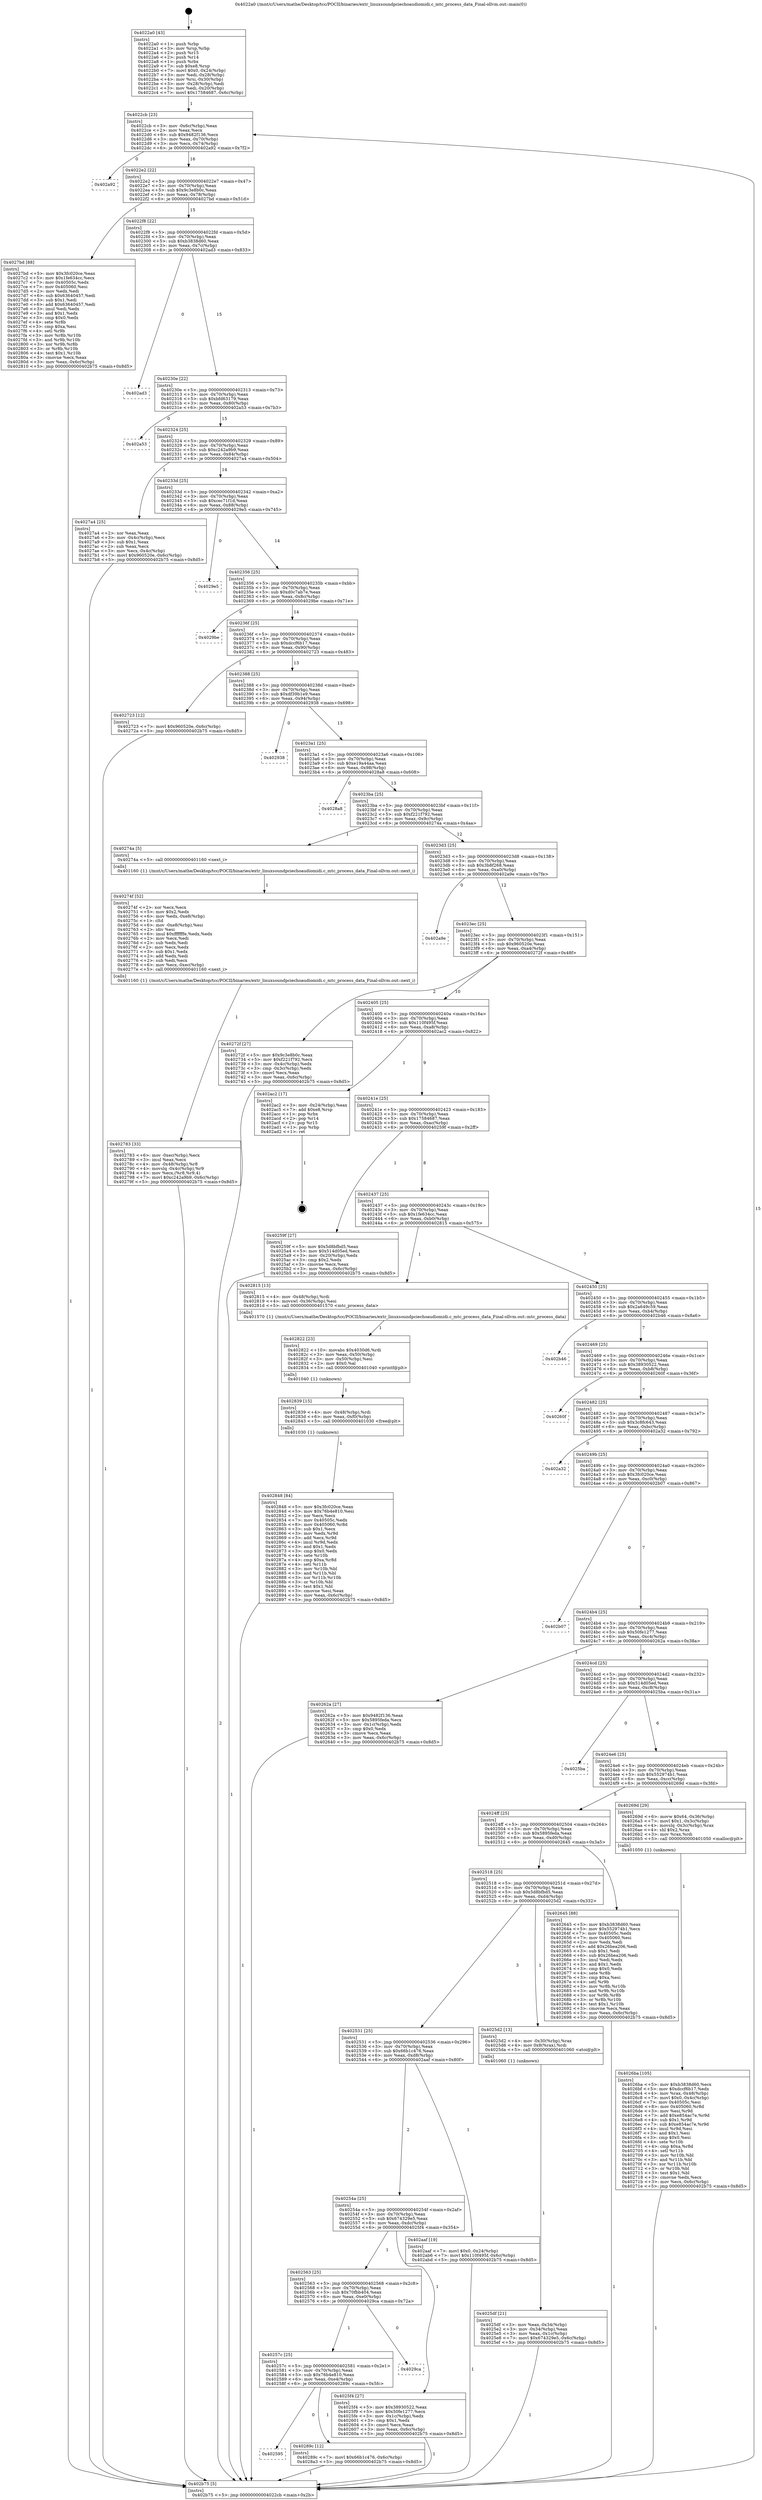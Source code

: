 digraph "0x4022a0" {
  label = "0x4022a0 (/mnt/c/Users/mathe/Desktop/tcc/POCII/binaries/extr_linuxsoundpciechoaudiomidi.c_mtc_process_data_Final-ollvm.out::main(0))"
  labelloc = "t"
  node[shape=record]

  Entry [label="",width=0.3,height=0.3,shape=circle,fillcolor=black,style=filled]
  "0x4022cb" [label="{
     0x4022cb [23]\l
     | [instrs]\l
     &nbsp;&nbsp;0x4022cb \<+3\>: mov -0x6c(%rbp),%eax\l
     &nbsp;&nbsp;0x4022ce \<+2\>: mov %eax,%ecx\l
     &nbsp;&nbsp;0x4022d0 \<+6\>: sub $0x9482f136,%ecx\l
     &nbsp;&nbsp;0x4022d6 \<+3\>: mov %eax,-0x70(%rbp)\l
     &nbsp;&nbsp;0x4022d9 \<+3\>: mov %ecx,-0x74(%rbp)\l
     &nbsp;&nbsp;0x4022dc \<+6\>: je 0000000000402a92 \<main+0x7f2\>\l
  }"]
  "0x402a92" [label="{
     0x402a92\l
  }", style=dashed]
  "0x4022e2" [label="{
     0x4022e2 [22]\l
     | [instrs]\l
     &nbsp;&nbsp;0x4022e2 \<+5\>: jmp 00000000004022e7 \<main+0x47\>\l
     &nbsp;&nbsp;0x4022e7 \<+3\>: mov -0x70(%rbp),%eax\l
     &nbsp;&nbsp;0x4022ea \<+5\>: sub $0x9c3e8b0c,%eax\l
     &nbsp;&nbsp;0x4022ef \<+3\>: mov %eax,-0x78(%rbp)\l
     &nbsp;&nbsp;0x4022f2 \<+6\>: je 00000000004027bd \<main+0x51d\>\l
  }"]
  Exit [label="",width=0.3,height=0.3,shape=circle,fillcolor=black,style=filled,peripheries=2]
  "0x4027bd" [label="{
     0x4027bd [88]\l
     | [instrs]\l
     &nbsp;&nbsp;0x4027bd \<+5\>: mov $0x3fc020ce,%eax\l
     &nbsp;&nbsp;0x4027c2 \<+5\>: mov $0x1fe634cc,%ecx\l
     &nbsp;&nbsp;0x4027c7 \<+7\>: mov 0x40505c,%edx\l
     &nbsp;&nbsp;0x4027ce \<+7\>: mov 0x405060,%esi\l
     &nbsp;&nbsp;0x4027d5 \<+2\>: mov %edx,%edi\l
     &nbsp;&nbsp;0x4027d7 \<+6\>: sub $0x63640457,%edi\l
     &nbsp;&nbsp;0x4027dd \<+3\>: sub $0x1,%edi\l
     &nbsp;&nbsp;0x4027e0 \<+6\>: add $0x63640457,%edi\l
     &nbsp;&nbsp;0x4027e6 \<+3\>: imul %edi,%edx\l
     &nbsp;&nbsp;0x4027e9 \<+3\>: and $0x1,%edx\l
     &nbsp;&nbsp;0x4027ec \<+3\>: cmp $0x0,%edx\l
     &nbsp;&nbsp;0x4027ef \<+4\>: sete %r8b\l
     &nbsp;&nbsp;0x4027f3 \<+3\>: cmp $0xa,%esi\l
     &nbsp;&nbsp;0x4027f6 \<+4\>: setl %r9b\l
     &nbsp;&nbsp;0x4027fa \<+3\>: mov %r8b,%r10b\l
     &nbsp;&nbsp;0x4027fd \<+3\>: and %r9b,%r10b\l
     &nbsp;&nbsp;0x402800 \<+3\>: xor %r9b,%r8b\l
     &nbsp;&nbsp;0x402803 \<+3\>: or %r8b,%r10b\l
     &nbsp;&nbsp;0x402806 \<+4\>: test $0x1,%r10b\l
     &nbsp;&nbsp;0x40280a \<+3\>: cmovne %ecx,%eax\l
     &nbsp;&nbsp;0x40280d \<+3\>: mov %eax,-0x6c(%rbp)\l
     &nbsp;&nbsp;0x402810 \<+5\>: jmp 0000000000402b75 \<main+0x8d5\>\l
  }"]
  "0x4022f8" [label="{
     0x4022f8 [22]\l
     | [instrs]\l
     &nbsp;&nbsp;0x4022f8 \<+5\>: jmp 00000000004022fd \<main+0x5d\>\l
     &nbsp;&nbsp;0x4022fd \<+3\>: mov -0x70(%rbp),%eax\l
     &nbsp;&nbsp;0x402300 \<+5\>: sub $0xb3838d60,%eax\l
     &nbsp;&nbsp;0x402305 \<+3\>: mov %eax,-0x7c(%rbp)\l
     &nbsp;&nbsp;0x402308 \<+6\>: je 0000000000402ad3 \<main+0x833\>\l
  }"]
  "0x402595" [label="{
     0x402595\l
  }", style=dashed]
  "0x402ad3" [label="{
     0x402ad3\l
  }", style=dashed]
  "0x40230e" [label="{
     0x40230e [22]\l
     | [instrs]\l
     &nbsp;&nbsp;0x40230e \<+5\>: jmp 0000000000402313 \<main+0x73\>\l
     &nbsp;&nbsp;0x402313 \<+3\>: mov -0x70(%rbp),%eax\l
     &nbsp;&nbsp;0x402316 \<+5\>: sub $0xbfd63179,%eax\l
     &nbsp;&nbsp;0x40231b \<+3\>: mov %eax,-0x80(%rbp)\l
     &nbsp;&nbsp;0x40231e \<+6\>: je 0000000000402a53 \<main+0x7b3\>\l
  }"]
  "0x40289c" [label="{
     0x40289c [12]\l
     | [instrs]\l
     &nbsp;&nbsp;0x40289c \<+7\>: movl $0x66b1c476,-0x6c(%rbp)\l
     &nbsp;&nbsp;0x4028a3 \<+5\>: jmp 0000000000402b75 \<main+0x8d5\>\l
  }"]
  "0x402a53" [label="{
     0x402a53\l
  }", style=dashed]
  "0x402324" [label="{
     0x402324 [25]\l
     | [instrs]\l
     &nbsp;&nbsp;0x402324 \<+5\>: jmp 0000000000402329 \<main+0x89\>\l
     &nbsp;&nbsp;0x402329 \<+3\>: mov -0x70(%rbp),%eax\l
     &nbsp;&nbsp;0x40232c \<+5\>: sub $0xc242a9b9,%eax\l
     &nbsp;&nbsp;0x402331 \<+6\>: mov %eax,-0x84(%rbp)\l
     &nbsp;&nbsp;0x402337 \<+6\>: je 00000000004027a4 \<main+0x504\>\l
  }"]
  "0x40257c" [label="{
     0x40257c [25]\l
     | [instrs]\l
     &nbsp;&nbsp;0x40257c \<+5\>: jmp 0000000000402581 \<main+0x2e1\>\l
     &nbsp;&nbsp;0x402581 \<+3\>: mov -0x70(%rbp),%eax\l
     &nbsp;&nbsp;0x402584 \<+5\>: sub $0x76b4e810,%eax\l
     &nbsp;&nbsp;0x402589 \<+6\>: mov %eax,-0xe4(%rbp)\l
     &nbsp;&nbsp;0x40258f \<+6\>: je 000000000040289c \<main+0x5fc\>\l
  }"]
  "0x4027a4" [label="{
     0x4027a4 [25]\l
     | [instrs]\l
     &nbsp;&nbsp;0x4027a4 \<+2\>: xor %eax,%eax\l
     &nbsp;&nbsp;0x4027a6 \<+3\>: mov -0x4c(%rbp),%ecx\l
     &nbsp;&nbsp;0x4027a9 \<+3\>: sub $0x1,%eax\l
     &nbsp;&nbsp;0x4027ac \<+2\>: sub %eax,%ecx\l
     &nbsp;&nbsp;0x4027ae \<+3\>: mov %ecx,-0x4c(%rbp)\l
     &nbsp;&nbsp;0x4027b1 \<+7\>: movl $0x960520e,-0x6c(%rbp)\l
     &nbsp;&nbsp;0x4027b8 \<+5\>: jmp 0000000000402b75 \<main+0x8d5\>\l
  }"]
  "0x40233d" [label="{
     0x40233d [25]\l
     | [instrs]\l
     &nbsp;&nbsp;0x40233d \<+5\>: jmp 0000000000402342 \<main+0xa2\>\l
     &nbsp;&nbsp;0x402342 \<+3\>: mov -0x70(%rbp),%eax\l
     &nbsp;&nbsp;0x402345 \<+5\>: sub $0xcec71f1d,%eax\l
     &nbsp;&nbsp;0x40234a \<+6\>: mov %eax,-0x88(%rbp)\l
     &nbsp;&nbsp;0x402350 \<+6\>: je 00000000004029e5 \<main+0x745\>\l
  }"]
  "0x4029ca" [label="{
     0x4029ca\l
  }", style=dashed]
  "0x4029e5" [label="{
     0x4029e5\l
  }", style=dashed]
  "0x402356" [label="{
     0x402356 [25]\l
     | [instrs]\l
     &nbsp;&nbsp;0x402356 \<+5\>: jmp 000000000040235b \<main+0xbb\>\l
     &nbsp;&nbsp;0x40235b \<+3\>: mov -0x70(%rbp),%eax\l
     &nbsp;&nbsp;0x40235e \<+5\>: sub $0xd0c7ab7e,%eax\l
     &nbsp;&nbsp;0x402363 \<+6\>: mov %eax,-0x8c(%rbp)\l
     &nbsp;&nbsp;0x402369 \<+6\>: je 00000000004029be \<main+0x71e\>\l
  }"]
  "0x402848" [label="{
     0x402848 [84]\l
     | [instrs]\l
     &nbsp;&nbsp;0x402848 \<+5\>: mov $0x3fc020ce,%eax\l
     &nbsp;&nbsp;0x40284d \<+5\>: mov $0x76b4e810,%esi\l
     &nbsp;&nbsp;0x402852 \<+2\>: xor %ecx,%ecx\l
     &nbsp;&nbsp;0x402854 \<+7\>: mov 0x40505c,%edx\l
     &nbsp;&nbsp;0x40285b \<+8\>: mov 0x405060,%r8d\l
     &nbsp;&nbsp;0x402863 \<+3\>: sub $0x1,%ecx\l
     &nbsp;&nbsp;0x402866 \<+3\>: mov %edx,%r9d\l
     &nbsp;&nbsp;0x402869 \<+3\>: add %ecx,%r9d\l
     &nbsp;&nbsp;0x40286c \<+4\>: imul %r9d,%edx\l
     &nbsp;&nbsp;0x402870 \<+3\>: and $0x1,%edx\l
     &nbsp;&nbsp;0x402873 \<+3\>: cmp $0x0,%edx\l
     &nbsp;&nbsp;0x402876 \<+4\>: sete %r10b\l
     &nbsp;&nbsp;0x40287a \<+4\>: cmp $0xa,%r8d\l
     &nbsp;&nbsp;0x40287e \<+4\>: setl %r11b\l
     &nbsp;&nbsp;0x402882 \<+3\>: mov %r10b,%bl\l
     &nbsp;&nbsp;0x402885 \<+3\>: and %r11b,%bl\l
     &nbsp;&nbsp;0x402888 \<+3\>: xor %r11b,%r10b\l
     &nbsp;&nbsp;0x40288b \<+3\>: or %r10b,%bl\l
     &nbsp;&nbsp;0x40288e \<+3\>: test $0x1,%bl\l
     &nbsp;&nbsp;0x402891 \<+3\>: cmovne %esi,%eax\l
     &nbsp;&nbsp;0x402894 \<+3\>: mov %eax,-0x6c(%rbp)\l
     &nbsp;&nbsp;0x402897 \<+5\>: jmp 0000000000402b75 \<main+0x8d5\>\l
  }"]
  "0x4029be" [label="{
     0x4029be\l
  }", style=dashed]
  "0x40236f" [label="{
     0x40236f [25]\l
     | [instrs]\l
     &nbsp;&nbsp;0x40236f \<+5\>: jmp 0000000000402374 \<main+0xd4\>\l
     &nbsp;&nbsp;0x402374 \<+3\>: mov -0x70(%rbp),%eax\l
     &nbsp;&nbsp;0x402377 \<+5\>: sub $0xdccf6b17,%eax\l
     &nbsp;&nbsp;0x40237c \<+6\>: mov %eax,-0x90(%rbp)\l
     &nbsp;&nbsp;0x402382 \<+6\>: je 0000000000402723 \<main+0x483\>\l
  }"]
  "0x402839" [label="{
     0x402839 [15]\l
     | [instrs]\l
     &nbsp;&nbsp;0x402839 \<+4\>: mov -0x48(%rbp),%rdi\l
     &nbsp;&nbsp;0x40283d \<+6\>: mov %eax,-0xf0(%rbp)\l
     &nbsp;&nbsp;0x402843 \<+5\>: call 0000000000401030 \<free@plt\>\l
     | [calls]\l
     &nbsp;&nbsp;0x401030 \{1\} (unknown)\l
  }"]
  "0x402723" [label="{
     0x402723 [12]\l
     | [instrs]\l
     &nbsp;&nbsp;0x402723 \<+7\>: movl $0x960520e,-0x6c(%rbp)\l
     &nbsp;&nbsp;0x40272a \<+5\>: jmp 0000000000402b75 \<main+0x8d5\>\l
  }"]
  "0x402388" [label="{
     0x402388 [25]\l
     | [instrs]\l
     &nbsp;&nbsp;0x402388 \<+5\>: jmp 000000000040238d \<main+0xed\>\l
     &nbsp;&nbsp;0x40238d \<+3\>: mov -0x70(%rbp),%eax\l
     &nbsp;&nbsp;0x402390 \<+5\>: sub $0xdf39b1e9,%eax\l
     &nbsp;&nbsp;0x402395 \<+6\>: mov %eax,-0x94(%rbp)\l
     &nbsp;&nbsp;0x40239b \<+6\>: je 0000000000402938 \<main+0x698\>\l
  }"]
  "0x402822" [label="{
     0x402822 [23]\l
     | [instrs]\l
     &nbsp;&nbsp;0x402822 \<+10\>: movabs $0x4030d6,%rdi\l
     &nbsp;&nbsp;0x40282c \<+3\>: mov %eax,-0x50(%rbp)\l
     &nbsp;&nbsp;0x40282f \<+3\>: mov -0x50(%rbp),%esi\l
     &nbsp;&nbsp;0x402832 \<+2\>: mov $0x0,%al\l
     &nbsp;&nbsp;0x402834 \<+5\>: call 0000000000401040 \<printf@plt\>\l
     | [calls]\l
     &nbsp;&nbsp;0x401040 \{1\} (unknown)\l
  }"]
  "0x402938" [label="{
     0x402938\l
  }", style=dashed]
  "0x4023a1" [label="{
     0x4023a1 [25]\l
     | [instrs]\l
     &nbsp;&nbsp;0x4023a1 \<+5\>: jmp 00000000004023a6 \<main+0x106\>\l
     &nbsp;&nbsp;0x4023a6 \<+3\>: mov -0x70(%rbp),%eax\l
     &nbsp;&nbsp;0x4023a9 \<+5\>: sub $0xe19a44aa,%eax\l
     &nbsp;&nbsp;0x4023ae \<+6\>: mov %eax,-0x98(%rbp)\l
     &nbsp;&nbsp;0x4023b4 \<+6\>: je 00000000004028a8 \<main+0x608\>\l
  }"]
  "0x402783" [label="{
     0x402783 [33]\l
     | [instrs]\l
     &nbsp;&nbsp;0x402783 \<+6\>: mov -0xec(%rbp),%ecx\l
     &nbsp;&nbsp;0x402789 \<+3\>: imul %eax,%ecx\l
     &nbsp;&nbsp;0x40278c \<+4\>: mov -0x48(%rbp),%r8\l
     &nbsp;&nbsp;0x402790 \<+4\>: movslq -0x4c(%rbp),%r9\l
     &nbsp;&nbsp;0x402794 \<+4\>: mov %ecx,(%r8,%r9,4)\l
     &nbsp;&nbsp;0x402798 \<+7\>: movl $0xc242a9b9,-0x6c(%rbp)\l
     &nbsp;&nbsp;0x40279f \<+5\>: jmp 0000000000402b75 \<main+0x8d5\>\l
  }"]
  "0x4028a8" [label="{
     0x4028a8\l
  }", style=dashed]
  "0x4023ba" [label="{
     0x4023ba [25]\l
     | [instrs]\l
     &nbsp;&nbsp;0x4023ba \<+5\>: jmp 00000000004023bf \<main+0x11f\>\l
     &nbsp;&nbsp;0x4023bf \<+3\>: mov -0x70(%rbp),%eax\l
     &nbsp;&nbsp;0x4023c2 \<+5\>: sub $0xf221f792,%eax\l
     &nbsp;&nbsp;0x4023c7 \<+6\>: mov %eax,-0x9c(%rbp)\l
     &nbsp;&nbsp;0x4023cd \<+6\>: je 000000000040274a \<main+0x4aa\>\l
  }"]
  "0x40274f" [label="{
     0x40274f [52]\l
     | [instrs]\l
     &nbsp;&nbsp;0x40274f \<+2\>: xor %ecx,%ecx\l
     &nbsp;&nbsp;0x402751 \<+5\>: mov $0x2,%edx\l
     &nbsp;&nbsp;0x402756 \<+6\>: mov %edx,-0xe8(%rbp)\l
     &nbsp;&nbsp;0x40275c \<+1\>: cltd\l
     &nbsp;&nbsp;0x40275d \<+6\>: mov -0xe8(%rbp),%esi\l
     &nbsp;&nbsp;0x402763 \<+2\>: idiv %esi\l
     &nbsp;&nbsp;0x402765 \<+6\>: imul $0xfffffffe,%edx,%edx\l
     &nbsp;&nbsp;0x40276b \<+2\>: mov %ecx,%edi\l
     &nbsp;&nbsp;0x40276d \<+2\>: sub %edx,%edi\l
     &nbsp;&nbsp;0x40276f \<+2\>: mov %ecx,%edx\l
     &nbsp;&nbsp;0x402771 \<+3\>: sub $0x1,%edx\l
     &nbsp;&nbsp;0x402774 \<+2\>: add %edx,%edi\l
     &nbsp;&nbsp;0x402776 \<+2\>: sub %edi,%ecx\l
     &nbsp;&nbsp;0x402778 \<+6\>: mov %ecx,-0xec(%rbp)\l
     &nbsp;&nbsp;0x40277e \<+5\>: call 0000000000401160 \<next_i\>\l
     | [calls]\l
     &nbsp;&nbsp;0x401160 \{1\} (/mnt/c/Users/mathe/Desktop/tcc/POCII/binaries/extr_linuxsoundpciechoaudiomidi.c_mtc_process_data_Final-ollvm.out::next_i)\l
  }"]
  "0x40274a" [label="{
     0x40274a [5]\l
     | [instrs]\l
     &nbsp;&nbsp;0x40274a \<+5\>: call 0000000000401160 \<next_i\>\l
     | [calls]\l
     &nbsp;&nbsp;0x401160 \{1\} (/mnt/c/Users/mathe/Desktop/tcc/POCII/binaries/extr_linuxsoundpciechoaudiomidi.c_mtc_process_data_Final-ollvm.out::next_i)\l
  }"]
  "0x4023d3" [label="{
     0x4023d3 [25]\l
     | [instrs]\l
     &nbsp;&nbsp;0x4023d3 \<+5\>: jmp 00000000004023d8 \<main+0x138\>\l
     &nbsp;&nbsp;0x4023d8 \<+3\>: mov -0x70(%rbp),%eax\l
     &nbsp;&nbsp;0x4023db \<+5\>: sub $0x3b8f268,%eax\l
     &nbsp;&nbsp;0x4023e0 \<+6\>: mov %eax,-0xa0(%rbp)\l
     &nbsp;&nbsp;0x4023e6 \<+6\>: je 0000000000402a9e \<main+0x7fe\>\l
  }"]
  "0x4026ba" [label="{
     0x4026ba [105]\l
     | [instrs]\l
     &nbsp;&nbsp;0x4026ba \<+5\>: mov $0xb3838d60,%ecx\l
     &nbsp;&nbsp;0x4026bf \<+5\>: mov $0xdccf6b17,%edx\l
     &nbsp;&nbsp;0x4026c4 \<+4\>: mov %rax,-0x48(%rbp)\l
     &nbsp;&nbsp;0x4026c8 \<+7\>: movl $0x0,-0x4c(%rbp)\l
     &nbsp;&nbsp;0x4026cf \<+7\>: mov 0x40505c,%esi\l
     &nbsp;&nbsp;0x4026d6 \<+8\>: mov 0x405060,%r8d\l
     &nbsp;&nbsp;0x4026de \<+3\>: mov %esi,%r9d\l
     &nbsp;&nbsp;0x4026e1 \<+7\>: add $0xe854ac7e,%r9d\l
     &nbsp;&nbsp;0x4026e8 \<+4\>: sub $0x1,%r9d\l
     &nbsp;&nbsp;0x4026ec \<+7\>: sub $0xe854ac7e,%r9d\l
     &nbsp;&nbsp;0x4026f3 \<+4\>: imul %r9d,%esi\l
     &nbsp;&nbsp;0x4026f7 \<+3\>: and $0x1,%esi\l
     &nbsp;&nbsp;0x4026fa \<+3\>: cmp $0x0,%esi\l
     &nbsp;&nbsp;0x4026fd \<+4\>: sete %r10b\l
     &nbsp;&nbsp;0x402701 \<+4\>: cmp $0xa,%r8d\l
     &nbsp;&nbsp;0x402705 \<+4\>: setl %r11b\l
     &nbsp;&nbsp;0x402709 \<+3\>: mov %r10b,%bl\l
     &nbsp;&nbsp;0x40270c \<+3\>: and %r11b,%bl\l
     &nbsp;&nbsp;0x40270f \<+3\>: xor %r11b,%r10b\l
     &nbsp;&nbsp;0x402712 \<+3\>: or %r10b,%bl\l
     &nbsp;&nbsp;0x402715 \<+3\>: test $0x1,%bl\l
     &nbsp;&nbsp;0x402718 \<+3\>: cmovne %edx,%ecx\l
     &nbsp;&nbsp;0x40271b \<+3\>: mov %ecx,-0x6c(%rbp)\l
     &nbsp;&nbsp;0x40271e \<+5\>: jmp 0000000000402b75 \<main+0x8d5\>\l
  }"]
  "0x402a9e" [label="{
     0x402a9e\l
  }", style=dashed]
  "0x4023ec" [label="{
     0x4023ec [25]\l
     | [instrs]\l
     &nbsp;&nbsp;0x4023ec \<+5\>: jmp 00000000004023f1 \<main+0x151\>\l
     &nbsp;&nbsp;0x4023f1 \<+3\>: mov -0x70(%rbp),%eax\l
     &nbsp;&nbsp;0x4023f4 \<+5\>: sub $0x960520e,%eax\l
     &nbsp;&nbsp;0x4023f9 \<+6\>: mov %eax,-0xa4(%rbp)\l
     &nbsp;&nbsp;0x4023ff \<+6\>: je 000000000040272f \<main+0x48f\>\l
  }"]
  "0x402563" [label="{
     0x402563 [25]\l
     | [instrs]\l
     &nbsp;&nbsp;0x402563 \<+5\>: jmp 0000000000402568 \<main+0x2c8\>\l
     &nbsp;&nbsp;0x402568 \<+3\>: mov -0x70(%rbp),%eax\l
     &nbsp;&nbsp;0x40256b \<+5\>: sub $0x70fbb404,%eax\l
     &nbsp;&nbsp;0x402570 \<+6\>: mov %eax,-0xe0(%rbp)\l
     &nbsp;&nbsp;0x402576 \<+6\>: je 00000000004029ca \<main+0x72a\>\l
  }"]
  "0x40272f" [label="{
     0x40272f [27]\l
     | [instrs]\l
     &nbsp;&nbsp;0x40272f \<+5\>: mov $0x9c3e8b0c,%eax\l
     &nbsp;&nbsp;0x402734 \<+5\>: mov $0xf221f792,%ecx\l
     &nbsp;&nbsp;0x402739 \<+3\>: mov -0x4c(%rbp),%edx\l
     &nbsp;&nbsp;0x40273c \<+3\>: cmp -0x3c(%rbp),%edx\l
     &nbsp;&nbsp;0x40273f \<+3\>: cmovl %ecx,%eax\l
     &nbsp;&nbsp;0x402742 \<+3\>: mov %eax,-0x6c(%rbp)\l
     &nbsp;&nbsp;0x402745 \<+5\>: jmp 0000000000402b75 \<main+0x8d5\>\l
  }"]
  "0x402405" [label="{
     0x402405 [25]\l
     | [instrs]\l
     &nbsp;&nbsp;0x402405 \<+5\>: jmp 000000000040240a \<main+0x16a\>\l
     &nbsp;&nbsp;0x40240a \<+3\>: mov -0x70(%rbp),%eax\l
     &nbsp;&nbsp;0x40240d \<+5\>: sub $0x110f495f,%eax\l
     &nbsp;&nbsp;0x402412 \<+6\>: mov %eax,-0xa8(%rbp)\l
     &nbsp;&nbsp;0x402418 \<+6\>: je 0000000000402ac2 \<main+0x822\>\l
  }"]
  "0x4025f4" [label="{
     0x4025f4 [27]\l
     | [instrs]\l
     &nbsp;&nbsp;0x4025f4 \<+5\>: mov $0x38930522,%eax\l
     &nbsp;&nbsp;0x4025f9 \<+5\>: mov $0x50fe1277,%ecx\l
     &nbsp;&nbsp;0x4025fe \<+3\>: mov -0x1c(%rbp),%edx\l
     &nbsp;&nbsp;0x402601 \<+3\>: cmp $0x1,%edx\l
     &nbsp;&nbsp;0x402604 \<+3\>: cmovl %ecx,%eax\l
     &nbsp;&nbsp;0x402607 \<+3\>: mov %eax,-0x6c(%rbp)\l
     &nbsp;&nbsp;0x40260a \<+5\>: jmp 0000000000402b75 \<main+0x8d5\>\l
  }"]
  "0x402ac2" [label="{
     0x402ac2 [17]\l
     | [instrs]\l
     &nbsp;&nbsp;0x402ac2 \<+3\>: mov -0x24(%rbp),%eax\l
     &nbsp;&nbsp;0x402ac5 \<+7\>: add $0xe8,%rsp\l
     &nbsp;&nbsp;0x402acc \<+1\>: pop %rbx\l
     &nbsp;&nbsp;0x402acd \<+2\>: pop %r14\l
     &nbsp;&nbsp;0x402acf \<+2\>: pop %r15\l
     &nbsp;&nbsp;0x402ad1 \<+1\>: pop %rbp\l
     &nbsp;&nbsp;0x402ad2 \<+1\>: ret\l
  }"]
  "0x40241e" [label="{
     0x40241e [25]\l
     | [instrs]\l
     &nbsp;&nbsp;0x40241e \<+5\>: jmp 0000000000402423 \<main+0x183\>\l
     &nbsp;&nbsp;0x402423 \<+3\>: mov -0x70(%rbp),%eax\l
     &nbsp;&nbsp;0x402426 \<+5\>: sub $0x17584687,%eax\l
     &nbsp;&nbsp;0x40242b \<+6\>: mov %eax,-0xac(%rbp)\l
     &nbsp;&nbsp;0x402431 \<+6\>: je 000000000040259f \<main+0x2ff\>\l
  }"]
  "0x40254a" [label="{
     0x40254a [25]\l
     | [instrs]\l
     &nbsp;&nbsp;0x40254a \<+5\>: jmp 000000000040254f \<main+0x2af\>\l
     &nbsp;&nbsp;0x40254f \<+3\>: mov -0x70(%rbp),%eax\l
     &nbsp;&nbsp;0x402552 \<+5\>: sub $0x674329e5,%eax\l
     &nbsp;&nbsp;0x402557 \<+6\>: mov %eax,-0xdc(%rbp)\l
     &nbsp;&nbsp;0x40255d \<+6\>: je 00000000004025f4 \<main+0x354\>\l
  }"]
  "0x40259f" [label="{
     0x40259f [27]\l
     | [instrs]\l
     &nbsp;&nbsp;0x40259f \<+5\>: mov $0x5d8bfbd5,%eax\l
     &nbsp;&nbsp;0x4025a4 \<+5\>: mov $0x514d05ed,%ecx\l
     &nbsp;&nbsp;0x4025a9 \<+3\>: mov -0x20(%rbp),%edx\l
     &nbsp;&nbsp;0x4025ac \<+3\>: cmp $0x2,%edx\l
     &nbsp;&nbsp;0x4025af \<+3\>: cmovne %ecx,%eax\l
     &nbsp;&nbsp;0x4025b2 \<+3\>: mov %eax,-0x6c(%rbp)\l
     &nbsp;&nbsp;0x4025b5 \<+5\>: jmp 0000000000402b75 \<main+0x8d5\>\l
  }"]
  "0x402437" [label="{
     0x402437 [25]\l
     | [instrs]\l
     &nbsp;&nbsp;0x402437 \<+5\>: jmp 000000000040243c \<main+0x19c\>\l
     &nbsp;&nbsp;0x40243c \<+3\>: mov -0x70(%rbp),%eax\l
     &nbsp;&nbsp;0x40243f \<+5\>: sub $0x1fe634cc,%eax\l
     &nbsp;&nbsp;0x402444 \<+6\>: mov %eax,-0xb0(%rbp)\l
     &nbsp;&nbsp;0x40244a \<+6\>: je 0000000000402815 \<main+0x575\>\l
  }"]
  "0x402b75" [label="{
     0x402b75 [5]\l
     | [instrs]\l
     &nbsp;&nbsp;0x402b75 \<+5\>: jmp 00000000004022cb \<main+0x2b\>\l
  }"]
  "0x4022a0" [label="{
     0x4022a0 [43]\l
     | [instrs]\l
     &nbsp;&nbsp;0x4022a0 \<+1\>: push %rbp\l
     &nbsp;&nbsp;0x4022a1 \<+3\>: mov %rsp,%rbp\l
     &nbsp;&nbsp;0x4022a4 \<+2\>: push %r15\l
     &nbsp;&nbsp;0x4022a6 \<+2\>: push %r14\l
     &nbsp;&nbsp;0x4022a8 \<+1\>: push %rbx\l
     &nbsp;&nbsp;0x4022a9 \<+7\>: sub $0xe8,%rsp\l
     &nbsp;&nbsp;0x4022b0 \<+7\>: movl $0x0,-0x24(%rbp)\l
     &nbsp;&nbsp;0x4022b7 \<+3\>: mov %edi,-0x28(%rbp)\l
     &nbsp;&nbsp;0x4022ba \<+4\>: mov %rsi,-0x30(%rbp)\l
     &nbsp;&nbsp;0x4022be \<+3\>: mov -0x28(%rbp),%edi\l
     &nbsp;&nbsp;0x4022c1 \<+3\>: mov %edi,-0x20(%rbp)\l
     &nbsp;&nbsp;0x4022c4 \<+7\>: movl $0x17584687,-0x6c(%rbp)\l
  }"]
  "0x402aaf" [label="{
     0x402aaf [19]\l
     | [instrs]\l
     &nbsp;&nbsp;0x402aaf \<+7\>: movl $0x0,-0x24(%rbp)\l
     &nbsp;&nbsp;0x402ab6 \<+7\>: movl $0x110f495f,-0x6c(%rbp)\l
     &nbsp;&nbsp;0x402abd \<+5\>: jmp 0000000000402b75 \<main+0x8d5\>\l
  }"]
  "0x402815" [label="{
     0x402815 [13]\l
     | [instrs]\l
     &nbsp;&nbsp;0x402815 \<+4\>: mov -0x48(%rbp),%rdi\l
     &nbsp;&nbsp;0x402819 \<+4\>: movswl -0x36(%rbp),%esi\l
     &nbsp;&nbsp;0x40281d \<+5\>: call 0000000000401570 \<mtc_process_data\>\l
     | [calls]\l
     &nbsp;&nbsp;0x401570 \{1\} (/mnt/c/Users/mathe/Desktop/tcc/POCII/binaries/extr_linuxsoundpciechoaudiomidi.c_mtc_process_data_Final-ollvm.out::mtc_process_data)\l
  }"]
  "0x402450" [label="{
     0x402450 [25]\l
     | [instrs]\l
     &nbsp;&nbsp;0x402450 \<+5\>: jmp 0000000000402455 \<main+0x1b5\>\l
     &nbsp;&nbsp;0x402455 \<+3\>: mov -0x70(%rbp),%eax\l
     &nbsp;&nbsp;0x402458 \<+5\>: sub $0x2a649c59,%eax\l
     &nbsp;&nbsp;0x40245d \<+6\>: mov %eax,-0xb4(%rbp)\l
     &nbsp;&nbsp;0x402463 \<+6\>: je 0000000000402b46 \<main+0x8a6\>\l
  }"]
  "0x4025df" [label="{
     0x4025df [21]\l
     | [instrs]\l
     &nbsp;&nbsp;0x4025df \<+3\>: mov %eax,-0x34(%rbp)\l
     &nbsp;&nbsp;0x4025e2 \<+3\>: mov -0x34(%rbp),%eax\l
     &nbsp;&nbsp;0x4025e5 \<+3\>: mov %eax,-0x1c(%rbp)\l
     &nbsp;&nbsp;0x4025e8 \<+7\>: movl $0x674329e5,-0x6c(%rbp)\l
     &nbsp;&nbsp;0x4025ef \<+5\>: jmp 0000000000402b75 \<main+0x8d5\>\l
  }"]
  "0x402b46" [label="{
     0x402b46\l
  }", style=dashed]
  "0x402469" [label="{
     0x402469 [25]\l
     | [instrs]\l
     &nbsp;&nbsp;0x402469 \<+5\>: jmp 000000000040246e \<main+0x1ce\>\l
     &nbsp;&nbsp;0x40246e \<+3\>: mov -0x70(%rbp),%eax\l
     &nbsp;&nbsp;0x402471 \<+5\>: sub $0x38930522,%eax\l
     &nbsp;&nbsp;0x402476 \<+6\>: mov %eax,-0xb8(%rbp)\l
     &nbsp;&nbsp;0x40247c \<+6\>: je 000000000040260f \<main+0x36f\>\l
  }"]
  "0x402531" [label="{
     0x402531 [25]\l
     | [instrs]\l
     &nbsp;&nbsp;0x402531 \<+5\>: jmp 0000000000402536 \<main+0x296\>\l
     &nbsp;&nbsp;0x402536 \<+3\>: mov -0x70(%rbp),%eax\l
     &nbsp;&nbsp;0x402539 \<+5\>: sub $0x66b1c476,%eax\l
     &nbsp;&nbsp;0x40253e \<+6\>: mov %eax,-0xd8(%rbp)\l
     &nbsp;&nbsp;0x402544 \<+6\>: je 0000000000402aaf \<main+0x80f\>\l
  }"]
  "0x40260f" [label="{
     0x40260f\l
  }", style=dashed]
  "0x402482" [label="{
     0x402482 [25]\l
     | [instrs]\l
     &nbsp;&nbsp;0x402482 \<+5\>: jmp 0000000000402487 \<main+0x1e7\>\l
     &nbsp;&nbsp;0x402487 \<+3\>: mov -0x70(%rbp),%eax\l
     &nbsp;&nbsp;0x40248a \<+5\>: sub $0x3c8fc643,%eax\l
     &nbsp;&nbsp;0x40248f \<+6\>: mov %eax,-0xbc(%rbp)\l
     &nbsp;&nbsp;0x402495 \<+6\>: je 0000000000402a32 \<main+0x792\>\l
  }"]
  "0x4025d2" [label="{
     0x4025d2 [13]\l
     | [instrs]\l
     &nbsp;&nbsp;0x4025d2 \<+4\>: mov -0x30(%rbp),%rax\l
     &nbsp;&nbsp;0x4025d6 \<+4\>: mov 0x8(%rax),%rdi\l
     &nbsp;&nbsp;0x4025da \<+5\>: call 0000000000401060 \<atoi@plt\>\l
     | [calls]\l
     &nbsp;&nbsp;0x401060 \{1\} (unknown)\l
  }"]
  "0x402a32" [label="{
     0x402a32\l
  }", style=dashed]
  "0x40249b" [label="{
     0x40249b [25]\l
     | [instrs]\l
     &nbsp;&nbsp;0x40249b \<+5\>: jmp 00000000004024a0 \<main+0x200\>\l
     &nbsp;&nbsp;0x4024a0 \<+3\>: mov -0x70(%rbp),%eax\l
     &nbsp;&nbsp;0x4024a3 \<+5\>: sub $0x3fc020ce,%eax\l
     &nbsp;&nbsp;0x4024a8 \<+6\>: mov %eax,-0xc0(%rbp)\l
     &nbsp;&nbsp;0x4024ae \<+6\>: je 0000000000402b07 \<main+0x867\>\l
  }"]
  "0x402518" [label="{
     0x402518 [25]\l
     | [instrs]\l
     &nbsp;&nbsp;0x402518 \<+5\>: jmp 000000000040251d \<main+0x27d\>\l
     &nbsp;&nbsp;0x40251d \<+3\>: mov -0x70(%rbp),%eax\l
     &nbsp;&nbsp;0x402520 \<+5\>: sub $0x5d8bfbd5,%eax\l
     &nbsp;&nbsp;0x402525 \<+6\>: mov %eax,-0xd4(%rbp)\l
     &nbsp;&nbsp;0x40252b \<+6\>: je 00000000004025d2 \<main+0x332\>\l
  }"]
  "0x402b07" [label="{
     0x402b07\l
  }", style=dashed]
  "0x4024b4" [label="{
     0x4024b4 [25]\l
     | [instrs]\l
     &nbsp;&nbsp;0x4024b4 \<+5\>: jmp 00000000004024b9 \<main+0x219\>\l
     &nbsp;&nbsp;0x4024b9 \<+3\>: mov -0x70(%rbp),%eax\l
     &nbsp;&nbsp;0x4024bc \<+5\>: sub $0x50fe1277,%eax\l
     &nbsp;&nbsp;0x4024c1 \<+6\>: mov %eax,-0xc4(%rbp)\l
     &nbsp;&nbsp;0x4024c7 \<+6\>: je 000000000040262a \<main+0x38a\>\l
  }"]
  "0x402645" [label="{
     0x402645 [88]\l
     | [instrs]\l
     &nbsp;&nbsp;0x402645 \<+5\>: mov $0xb3838d60,%eax\l
     &nbsp;&nbsp;0x40264a \<+5\>: mov $0x552974b1,%ecx\l
     &nbsp;&nbsp;0x40264f \<+7\>: mov 0x40505c,%edx\l
     &nbsp;&nbsp;0x402656 \<+7\>: mov 0x405060,%esi\l
     &nbsp;&nbsp;0x40265d \<+2\>: mov %edx,%edi\l
     &nbsp;&nbsp;0x40265f \<+6\>: add $0x26bea206,%edi\l
     &nbsp;&nbsp;0x402665 \<+3\>: sub $0x1,%edi\l
     &nbsp;&nbsp;0x402668 \<+6\>: sub $0x26bea206,%edi\l
     &nbsp;&nbsp;0x40266e \<+3\>: imul %edi,%edx\l
     &nbsp;&nbsp;0x402671 \<+3\>: and $0x1,%edx\l
     &nbsp;&nbsp;0x402674 \<+3\>: cmp $0x0,%edx\l
     &nbsp;&nbsp;0x402677 \<+4\>: sete %r8b\l
     &nbsp;&nbsp;0x40267b \<+3\>: cmp $0xa,%esi\l
     &nbsp;&nbsp;0x40267e \<+4\>: setl %r9b\l
     &nbsp;&nbsp;0x402682 \<+3\>: mov %r8b,%r10b\l
     &nbsp;&nbsp;0x402685 \<+3\>: and %r9b,%r10b\l
     &nbsp;&nbsp;0x402688 \<+3\>: xor %r9b,%r8b\l
     &nbsp;&nbsp;0x40268b \<+3\>: or %r8b,%r10b\l
     &nbsp;&nbsp;0x40268e \<+4\>: test $0x1,%r10b\l
     &nbsp;&nbsp;0x402692 \<+3\>: cmovne %ecx,%eax\l
     &nbsp;&nbsp;0x402695 \<+3\>: mov %eax,-0x6c(%rbp)\l
     &nbsp;&nbsp;0x402698 \<+5\>: jmp 0000000000402b75 \<main+0x8d5\>\l
  }"]
  "0x40262a" [label="{
     0x40262a [27]\l
     | [instrs]\l
     &nbsp;&nbsp;0x40262a \<+5\>: mov $0x9482f136,%eax\l
     &nbsp;&nbsp;0x40262f \<+5\>: mov $0x5895feda,%ecx\l
     &nbsp;&nbsp;0x402634 \<+3\>: mov -0x1c(%rbp),%edx\l
     &nbsp;&nbsp;0x402637 \<+3\>: cmp $0x0,%edx\l
     &nbsp;&nbsp;0x40263a \<+3\>: cmove %ecx,%eax\l
     &nbsp;&nbsp;0x40263d \<+3\>: mov %eax,-0x6c(%rbp)\l
     &nbsp;&nbsp;0x402640 \<+5\>: jmp 0000000000402b75 \<main+0x8d5\>\l
  }"]
  "0x4024cd" [label="{
     0x4024cd [25]\l
     | [instrs]\l
     &nbsp;&nbsp;0x4024cd \<+5\>: jmp 00000000004024d2 \<main+0x232\>\l
     &nbsp;&nbsp;0x4024d2 \<+3\>: mov -0x70(%rbp),%eax\l
     &nbsp;&nbsp;0x4024d5 \<+5\>: sub $0x514d05ed,%eax\l
     &nbsp;&nbsp;0x4024da \<+6\>: mov %eax,-0xc8(%rbp)\l
     &nbsp;&nbsp;0x4024e0 \<+6\>: je 00000000004025ba \<main+0x31a\>\l
  }"]
  "0x4024ff" [label="{
     0x4024ff [25]\l
     | [instrs]\l
     &nbsp;&nbsp;0x4024ff \<+5\>: jmp 0000000000402504 \<main+0x264\>\l
     &nbsp;&nbsp;0x402504 \<+3\>: mov -0x70(%rbp),%eax\l
     &nbsp;&nbsp;0x402507 \<+5\>: sub $0x5895feda,%eax\l
     &nbsp;&nbsp;0x40250c \<+6\>: mov %eax,-0xd0(%rbp)\l
     &nbsp;&nbsp;0x402512 \<+6\>: je 0000000000402645 \<main+0x3a5\>\l
  }"]
  "0x4025ba" [label="{
     0x4025ba\l
  }", style=dashed]
  "0x4024e6" [label="{
     0x4024e6 [25]\l
     | [instrs]\l
     &nbsp;&nbsp;0x4024e6 \<+5\>: jmp 00000000004024eb \<main+0x24b\>\l
     &nbsp;&nbsp;0x4024eb \<+3\>: mov -0x70(%rbp),%eax\l
     &nbsp;&nbsp;0x4024ee \<+5\>: sub $0x552974b1,%eax\l
     &nbsp;&nbsp;0x4024f3 \<+6\>: mov %eax,-0xcc(%rbp)\l
     &nbsp;&nbsp;0x4024f9 \<+6\>: je 000000000040269d \<main+0x3fd\>\l
  }"]
  "0x40269d" [label="{
     0x40269d [29]\l
     | [instrs]\l
     &nbsp;&nbsp;0x40269d \<+6\>: movw $0x64,-0x36(%rbp)\l
     &nbsp;&nbsp;0x4026a3 \<+7\>: movl $0x1,-0x3c(%rbp)\l
     &nbsp;&nbsp;0x4026aa \<+4\>: movslq -0x3c(%rbp),%rax\l
     &nbsp;&nbsp;0x4026ae \<+4\>: shl $0x2,%rax\l
     &nbsp;&nbsp;0x4026b2 \<+3\>: mov %rax,%rdi\l
     &nbsp;&nbsp;0x4026b5 \<+5\>: call 0000000000401050 \<malloc@plt\>\l
     | [calls]\l
     &nbsp;&nbsp;0x401050 \{1\} (unknown)\l
  }"]
  Entry -> "0x4022a0" [label=" 1"]
  "0x4022cb" -> "0x402a92" [label=" 0"]
  "0x4022cb" -> "0x4022e2" [label=" 16"]
  "0x402ac2" -> Exit [label=" 1"]
  "0x4022e2" -> "0x4027bd" [label=" 1"]
  "0x4022e2" -> "0x4022f8" [label=" 15"]
  "0x402aaf" -> "0x402b75" [label=" 1"]
  "0x4022f8" -> "0x402ad3" [label=" 0"]
  "0x4022f8" -> "0x40230e" [label=" 15"]
  "0x40289c" -> "0x402b75" [label=" 1"]
  "0x40230e" -> "0x402a53" [label=" 0"]
  "0x40230e" -> "0x402324" [label=" 15"]
  "0x40257c" -> "0x402595" [label=" 0"]
  "0x402324" -> "0x4027a4" [label=" 1"]
  "0x402324" -> "0x40233d" [label=" 14"]
  "0x40257c" -> "0x40289c" [label=" 1"]
  "0x40233d" -> "0x4029e5" [label=" 0"]
  "0x40233d" -> "0x402356" [label=" 14"]
  "0x402563" -> "0x40257c" [label=" 1"]
  "0x402356" -> "0x4029be" [label=" 0"]
  "0x402356" -> "0x40236f" [label=" 14"]
  "0x402563" -> "0x4029ca" [label=" 0"]
  "0x40236f" -> "0x402723" [label=" 1"]
  "0x40236f" -> "0x402388" [label=" 13"]
  "0x402848" -> "0x402b75" [label=" 1"]
  "0x402388" -> "0x402938" [label=" 0"]
  "0x402388" -> "0x4023a1" [label=" 13"]
  "0x402839" -> "0x402848" [label=" 1"]
  "0x4023a1" -> "0x4028a8" [label=" 0"]
  "0x4023a1" -> "0x4023ba" [label=" 13"]
  "0x402822" -> "0x402839" [label=" 1"]
  "0x4023ba" -> "0x40274a" [label=" 1"]
  "0x4023ba" -> "0x4023d3" [label=" 12"]
  "0x402815" -> "0x402822" [label=" 1"]
  "0x4023d3" -> "0x402a9e" [label=" 0"]
  "0x4023d3" -> "0x4023ec" [label=" 12"]
  "0x4027bd" -> "0x402b75" [label=" 1"]
  "0x4023ec" -> "0x40272f" [label=" 2"]
  "0x4023ec" -> "0x402405" [label=" 10"]
  "0x4027a4" -> "0x402b75" [label=" 1"]
  "0x402405" -> "0x402ac2" [label=" 1"]
  "0x402405" -> "0x40241e" [label=" 9"]
  "0x402783" -> "0x402b75" [label=" 1"]
  "0x40241e" -> "0x40259f" [label=" 1"]
  "0x40241e" -> "0x402437" [label=" 8"]
  "0x40259f" -> "0x402b75" [label=" 1"]
  "0x4022a0" -> "0x4022cb" [label=" 1"]
  "0x402b75" -> "0x4022cb" [label=" 15"]
  "0x40274a" -> "0x40274f" [label=" 1"]
  "0x402437" -> "0x402815" [label=" 1"]
  "0x402437" -> "0x402450" [label=" 7"]
  "0x40272f" -> "0x402b75" [label=" 2"]
  "0x402450" -> "0x402b46" [label=" 0"]
  "0x402450" -> "0x402469" [label=" 7"]
  "0x4026ba" -> "0x402b75" [label=" 1"]
  "0x402469" -> "0x40260f" [label=" 0"]
  "0x402469" -> "0x402482" [label=" 7"]
  "0x40269d" -> "0x4026ba" [label=" 1"]
  "0x402482" -> "0x402a32" [label=" 0"]
  "0x402482" -> "0x40249b" [label=" 7"]
  "0x402645" -> "0x402b75" [label=" 1"]
  "0x40249b" -> "0x402b07" [label=" 0"]
  "0x40249b" -> "0x4024b4" [label=" 7"]
  "0x4025f4" -> "0x402b75" [label=" 1"]
  "0x4024b4" -> "0x40262a" [label=" 1"]
  "0x4024b4" -> "0x4024cd" [label=" 6"]
  "0x40254a" -> "0x402563" [label=" 1"]
  "0x4024cd" -> "0x4025ba" [label=" 0"]
  "0x4024cd" -> "0x4024e6" [label=" 6"]
  "0x40274f" -> "0x402783" [label=" 1"]
  "0x4024e6" -> "0x40269d" [label=" 1"]
  "0x4024e6" -> "0x4024ff" [label=" 5"]
  "0x40254a" -> "0x4025f4" [label=" 1"]
  "0x4024ff" -> "0x402645" [label=" 1"]
  "0x4024ff" -> "0x402518" [label=" 4"]
  "0x40262a" -> "0x402b75" [label=" 1"]
  "0x402518" -> "0x4025d2" [label=" 1"]
  "0x402518" -> "0x402531" [label=" 3"]
  "0x4025d2" -> "0x4025df" [label=" 1"]
  "0x4025df" -> "0x402b75" [label=" 1"]
  "0x402723" -> "0x402b75" [label=" 1"]
  "0x402531" -> "0x402aaf" [label=" 1"]
  "0x402531" -> "0x40254a" [label=" 2"]
}
